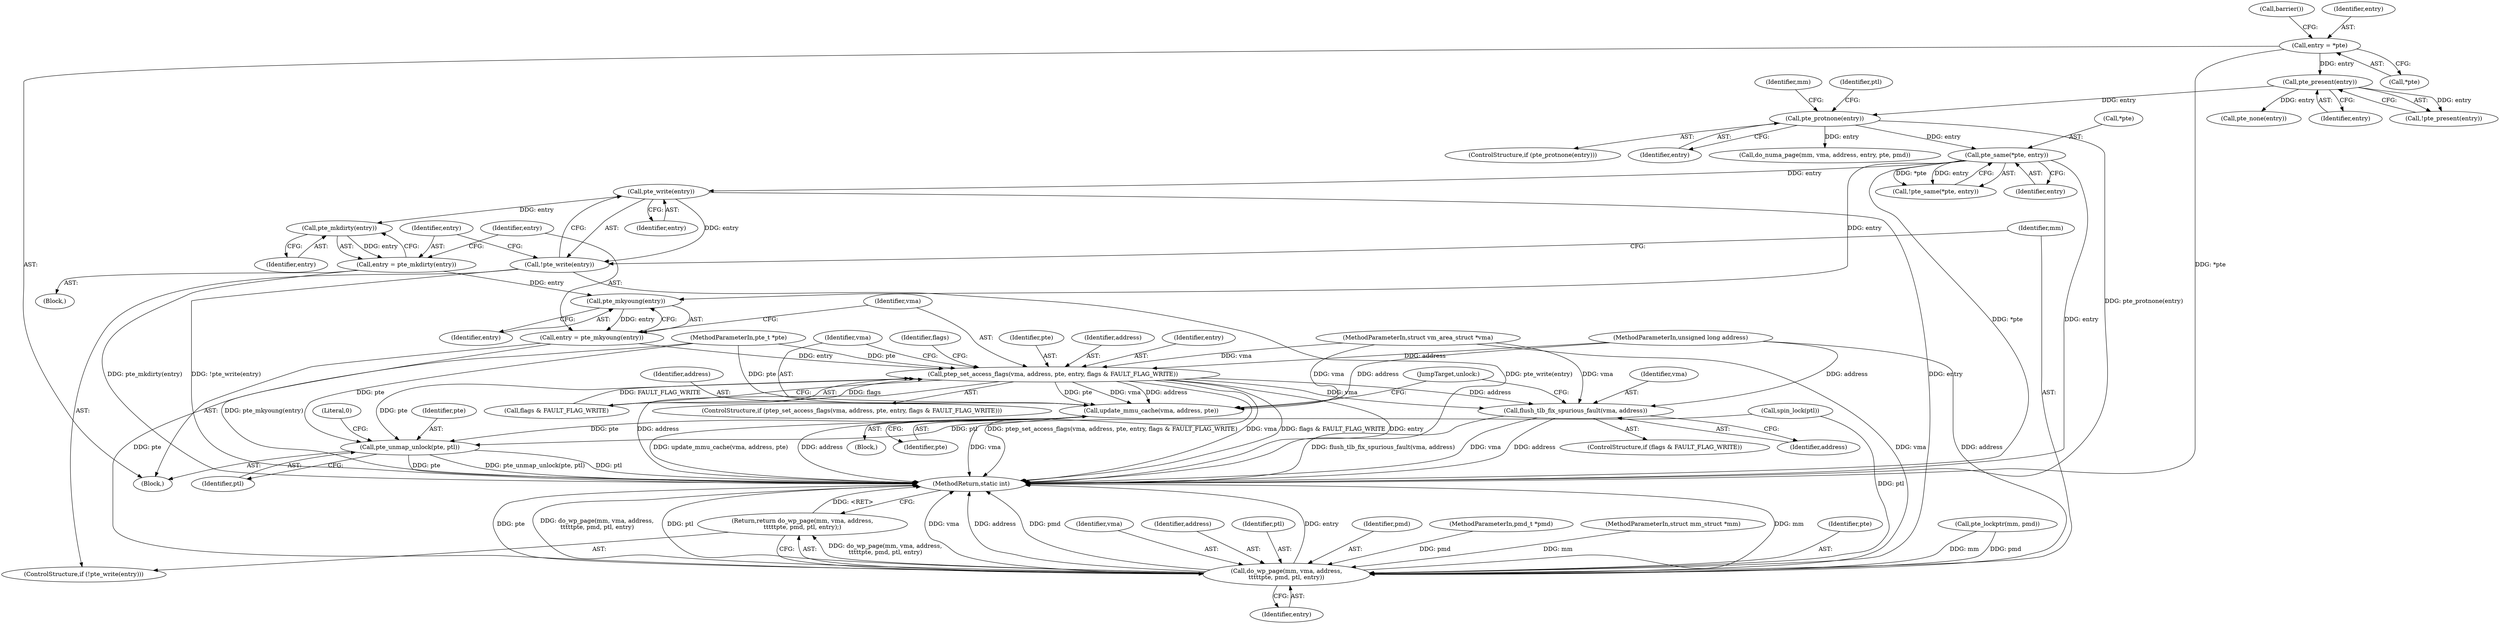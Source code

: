 digraph "0_linux_6b7339f4c31ad69c8e9c0b2859276e22cf72176d_1@API" {
"1000189" [label="(Call,pte_write(entry))"];
"1000177" [label="(Call,pte_same(*pte, entry))"];
"1000157" [label="(Call,pte_protnone(entry))"];
"1000119" [label="(Call,pte_present(entry))"];
"1000112" [label="(Call,entry = *pte)"];
"1000188" [label="(Call,!pte_write(entry))"];
"1000192" [label="(Call,do_wp_page(mm, vma, address,\n\t\t\t\t\tpte, pmd, ptl, entry))"];
"1000191" [label="(Return,return do_wp_page(mm, vma, address,\n\t\t\t\t\tpte, pmd, ptl, entry);)"];
"1000202" [label="(Call,pte_mkdirty(entry))"];
"1000200" [label="(Call,entry = pte_mkdirty(entry))"];
"1000206" [label="(Call,pte_mkyoung(entry))"];
"1000204" [label="(Call,entry = pte_mkyoung(entry))"];
"1000209" [label="(Call,ptep_set_access_flags(vma, address, pte, entry, flags & FAULT_FLAG_WRITE))"];
"1000218" [label="(Call,update_mmu_cache(vma, address, pte))"];
"1000232" [label="(Call,pte_unmap_unlock(pte, ptl))"];
"1000228" [label="(Call,flush_tlb_fix_spurious_fault(vma, address))"];
"1000209" [label="(Call,ptep_set_access_flags(vma, address, pte, entry, flags & FAULT_FLAG_WRITE))"];
"1000224" [label="(ControlStructure,if (flags & FAULT_FLAG_WRITE))"];
"1000116" [label="(Call,barrier())"];
"1000204" [label="(Call,entry = pte_mkyoung(entry))"];
"1000190" [label="(Identifier,entry)"];
"1000161" [label="(Identifier,mm)"];
"1000177" [label="(Call,pte_same(*pte, entry))"];
"1000194" [label="(Identifier,vma)"];
"1000192" [label="(Call,do_wp_page(mm, vma, address,\n\t\t\t\t\tpte, pmd, ptl, entry))"];
"1000226" [label="(Identifier,flags)"];
"1000156" [label="(ControlStructure,if (pte_protnone(entry)))"];
"1000114" [label="(Call,*pte)"];
"1000220" [label="(Identifier,address)"];
"1000168" [label="(Identifier,ptl)"];
"1000218" [label="(Call,update_mmu_cache(vma, address, pte))"];
"1000200" [label="(Call,entry = pte_mkdirty(entry))"];
"1000186" [label="(Block,)"];
"1000118" [label="(Call,!pte_present(entry))"];
"1000123" [label="(Call,pte_none(entry))"];
"1000210" [label="(Identifier,vma)"];
"1000195" [label="(Identifier,address)"];
"1000203" [label="(Identifier,entry)"];
"1000212" [label="(Identifier,pte)"];
"1000119" [label="(Call,pte_present(entry))"];
"1000230" [label="(Identifier,address)"];
"1000191" [label="(Return,return do_wp_page(mm, vma, address,\n\t\t\t\t\tpte, pmd, ptl, entry);)"];
"1000120" [label="(Identifier,entry)"];
"1000198" [label="(Identifier,ptl)"];
"1000105" [label="(MethodParameterIn,unsigned long address)"];
"1000187" [label="(ControlStructure,if (!pte_write(entry)))"];
"1000219" [label="(Identifier,vma)"];
"1000211" [label="(Identifier,address)"];
"1000217" [label="(Block,)"];
"1000234" [label="(Identifier,ptl)"];
"1000214" [label="(Call,flags & FAULT_FLAG_WRITE)"];
"1000157" [label="(Call,pte_protnone(entry))"];
"1000197" [label="(Identifier,pmd)"];
"1000178" [label="(Call,*pte)"];
"1000229" [label="(Identifier,vma)"];
"1000205" [label="(Identifier,entry)"];
"1000207" [label="(Identifier,entry)"];
"1000201" [label="(Identifier,entry)"];
"1000236" [label="(Literal,0)"];
"1000189" [label="(Call,pte_write(entry))"];
"1000176" [label="(Call,!pte_same(*pte, entry))"];
"1000213" [label="(Identifier,entry)"];
"1000233" [label="(Identifier,pte)"];
"1000107" [label="(MethodParameterIn,pmd_t *pmd)"];
"1000103" [label="(MethodParameterIn,struct mm_struct *mm)"];
"1000106" [label="(MethodParameterIn,pte_t *pte)"];
"1000112" [label="(Call,entry = *pte)"];
"1000221" [label="(Identifier,pte)"];
"1000231" [label="(JumpTarget,unlock:)"];
"1000237" [label="(MethodReturn,static int)"];
"1000158" [label="(Identifier,entry)"];
"1000206" [label="(Call,pte_mkyoung(entry))"];
"1000196" [label="(Identifier,pte)"];
"1000180" [label="(Identifier,entry)"];
"1000228" [label="(Call,flush_tlb_fix_spurious_fault(vma, address))"];
"1000113" [label="(Identifier,entry)"];
"1000109" [label="(Block,)"];
"1000232" [label="(Call,pte_unmap_unlock(pte, ptl))"];
"1000188" [label="(Call,!pte_write(entry))"];
"1000172" [label="(Call,spin_lock(ptl))"];
"1000208" [label="(ControlStructure,if (ptep_set_access_flags(vma, address, pte, entry, flags & FAULT_FLAG_WRITE)))"];
"1000160" [label="(Call,do_numa_page(mm, vma, address, entry, pte, pmd))"];
"1000202" [label="(Call,pte_mkdirty(entry))"];
"1000193" [label="(Identifier,mm)"];
"1000104" [label="(MethodParameterIn,struct vm_area_struct *vma)"];
"1000199" [label="(Identifier,entry)"];
"1000169" [label="(Call,pte_lockptr(mm, pmd))"];
"1000189" -> "1000188"  [label="AST: "];
"1000189" -> "1000190"  [label="CFG: "];
"1000190" -> "1000189"  [label="AST: "];
"1000188" -> "1000189"  [label="CFG: "];
"1000189" -> "1000188"  [label="DDG: entry"];
"1000177" -> "1000189"  [label="DDG: entry"];
"1000189" -> "1000192"  [label="DDG: entry"];
"1000189" -> "1000202"  [label="DDG: entry"];
"1000177" -> "1000176"  [label="AST: "];
"1000177" -> "1000180"  [label="CFG: "];
"1000178" -> "1000177"  [label="AST: "];
"1000180" -> "1000177"  [label="AST: "];
"1000176" -> "1000177"  [label="CFG: "];
"1000177" -> "1000237"  [label="DDG: *pte"];
"1000177" -> "1000237"  [label="DDG: entry"];
"1000177" -> "1000176"  [label="DDG: *pte"];
"1000177" -> "1000176"  [label="DDG: entry"];
"1000157" -> "1000177"  [label="DDG: entry"];
"1000177" -> "1000206"  [label="DDG: entry"];
"1000157" -> "1000156"  [label="AST: "];
"1000157" -> "1000158"  [label="CFG: "];
"1000158" -> "1000157"  [label="AST: "];
"1000161" -> "1000157"  [label="CFG: "];
"1000168" -> "1000157"  [label="CFG: "];
"1000157" -> "1000237"  [label="DDG: pte_protnone(entry)"];
"1000119" -> "1000157"  [label="DDG: entry"];
"1000157" -> "1000160"  [label="DDG: entry"];
"1000119" -> "1000118"  [label="AST: "];
"1000119" -> "1000120"  [label="CFG: "];
"1000120" -> "1000119"  [label="AST: "];
"1000118" -> "1000119"  [label="CFG: "];
"1000119" -> "1000118"  [label="DDG: entry"];
"1000112" -> "1000119"  [label="DDG: entry"];
"1000119" -> "1000123"  [label="DDG: entry"];
"1000112" -> "1000109"  [label="AST: "];
"1000112" -> "1000114"  [label="CFG: "];
"1000113" -> "1000112"  [label="AST: "];
"1000114" -> "1000112"  [label="AST: "];
"1000116" -> "1000112"  [label="CFG: "];
"1000112" -> "1000237"  [label="DDG: *pte"];
"1000188" -> "1000187"  [label="AST: "];
"1000193" -> "1000188"  [label="CFG: "];
"1000201" -> "1000188"  [label="CFG: "];
"1000188" -> "1000237"  [label="DDG: !pte_write(entry)"];
"1000188" -> "1000237"  [label="DDG: pte_write(entry)"];
"1000192" -> "1000191"  [label="AST: "];
"1000192" -> "1000199"  [label="CFG: "];
"1000193" -> "1000192"  [label="AST: "];
"1000194" -> "1000192"  [label="AST: "];
"1000195" -> "1000192"  [label="AST: "];
"1000196" -> "1000192"  [label="AST: "];
"1000197" -> "1000192"  [label="AST: "];
"1000198" -> "1000192"  [label="AST: "];
"1000199" -> "1000192"  [label="AST: "];
"1000191" -> "1000192"  [label="CFG: "];
"1000192" -> "1000237"  [label="DDG: vma"];
"1000192" -> "1000237"  [label="DDG: address"];
"1000192" -> "1000237"  [label="DDG: pmd"];
"1000192" -> "1000237"  [label="DDG: entry"];
"1000192" -> "1000237"  [label="DDG: mm"];
"1000192" -> "1000237"  [label="DDG: pte"];
"1000192" -> "1000237"  [label="DDG: do_wp_page(mm, vma, address,\n\t\t\t\t\tpte, pmd, ptl, entry)"];
"1000192" -> "1000237"  [label="DDG: ptl"];
"1000192" -> "1000191"  [label="DDG: do_wp_page(mm, vma, address,\n\t\t\t\t\tpte, pmd, ptl, entry)"];
"1000169" -> "1000192"  [label="DDG: mm"];
"1000169" -> "1000192"  [label="DDG: pmd"];
"1000103" -> "1000192"  [label="DDG: mm"];
"1000104" -> "1000192"  [label="DDG: vma"];
"1000105" -> "1000192"  [label="DDG: address"];
"1000106" -> "1000192"  [label="DDG: pte"];
"1000107" -> "1000192"  [label="DDG: pmd"];
"1000172" -> "1000192"  [label="DDG: ptl"];
"1000191" -> "1000187"  [label="AST: "];
"1000237" -> "1000191"  [label="CFG: "];
"1000191" -> "1000237"  [label="DDG: <RET>"];
"1000202" -> "1000200"  [label="AST: "];
"1000202" -> "1000203"  [label="CFG: "];
"1000203" -> "1000202"  [label="AST: "];
"1000200" -> "1000202"  [label="CFG: "];
"1000202" -> "1000200"  [label="DDG: entry"];
"1000200" -> "1000186"  [label="AST: "];
"1000201" -> "1000200"  [label="AST: "];
"1000205" -> "1000200"  [label="CFG: "];
"1000200" -> "1000237"  [label="DDG: pte_mkdirty(entry)"];
"1000200" -> "1000206"  [label="DDG: entry"];
"1000206" -> "1000204"  [label="AST: "];
"1000206" -> "1000207"  [label="CFG: "];
"1000207" -> "1000206"  [label="AST: "];
"1000204" -> "1000206"  [label="CFG: "];
"1000206" -> "1000204"  [label="DDG: entry"];
"1000204" -> "1000109"  [label="AST: "];
"1000205" -> "1000204"  [label="AST: "];
"1000210" -> "1000204"  [label="CFG: "];
"1000204" -> "1000237"  [label="DDG: pte_mkyoung(entry)"];
"1000204" -> "1000209"  [label="DDG: entry"];
"1000209" -> "1000208"  [label="AST: "];
"1000209" -> "1000214"  [label="CFG: "];
"1000210" -> "1000209"  [label="AST: "];
"1000211" -> "1000209"  [label="AST: "];
"1000212" -> "1000209"  [label="AST: "];
"1000213" -> "1000209"  [label="AST: "];
"1000214" -> "1000209"  [label="AST: "];
"1000219" -> "1000209"  [label="CFG: "];
"1000226" -> "1000209"  [label="CFG: "];
"1000209" -> "1000237"  [label="DDG: ptep_set_access_flags(vma, address, pte, entry, flags & FAULT_FLAG_WRITE)"];
"1000209" -> "1000237"  [label="DDG: vma"];
"1000209" -> "1000237"  [label="DDG: flags & FAULT_FLAG_WRITE"];
"1000209" -> "1000237"  [label="DDG: entry"];
"1000209" -> "1000237"  [label="DDG: address"];
"1000104" -> "1000209"  [label="DDG: vma"];
"1000105" -> "1000209"  [label="DDG: address"];
"1000106" -> "1000209"  [label="DDG: pte"];
"1000214" -> "1000209"  [label="DDG: flags"];
"1000214" -> "1000209"  [label="DDG: FAULT_FLAG_WRITE"];
"1000209" -> "1000218"  [label="DDG: vma"];
"1000209" -> "1000218"  [label="DDG: address"];
"1000209" -> "1000218"  [label="DDG: pte"];
"1000209" -> "1000228"  [label="DDG: vma"];
"1000209" -> "1000228"  [label="DDG: address"];
"1000209" -> "1000232"  [label="DDG: pte"];
"1000218" -> "1000217"  [label="AST: "];
"1000218" -> "1000221"  [label="CFG: "];
"1000219" -> "1000218"  [label="AST: "];
"1000220" -> "1000218"  [label="AST: "];
"1000221" -> "1000218"  [label="AST: "];
"1000231" -> "1000218"  [label="CFG: "];
"1000218" -> "1000237"  [label="DDG: vma"];
"1000218" -> "1000237"  [label="DDG: update_mmu_cache(vma, address, pte)"];
"1000218" -> "1000237"  [label="DDG: address"];
"1000104" -> "1000218"  [label="DDG: vma"];
"1000105" -> "1000218"  [label="DDG: address"];
"1000106" -> "1000218"  [label="DDG: pte"];
"1000218" -> "1000232"  [label="DDG: pte"];
"1000232" -> "1000109"  [label="AST: "];
"1000232" -> "1000234"  [label="CFG: "];
"1000233" -> "1000232"  [label="AST: "];
"1000234" -> "1000232"  [label="AST: "];
"1000236" -> "1000232"  [label="CFG: "];
"1000232" -> "1000237"  [label="DDG: pte"];
"1000232" -> "1000237"  [label="DDG: pte_unmap_unlock(pte, ptl)"];
"1000232" -> "1000237"  [label="DDG: ptl"];
"1000106" -> "1000232"  [label="DDG: pte"];
"1000172" -> "1000232"  [label="DDG: ptl"];
"1000228" -> "1000224"  [label="AST: "];
"1000228" -> "1000230"  [label="CFG: "];
"1000229" -> "1000228"  [label="AST: "];
"1000230" -> "1000228"  [label="AST: "];
"1000231" -> "1000228"  [label="CFG: "];
"1000228" -> "1000237"  [label="DDG: flush_tlb_fix_spurious_fault(vma, address)"];
"1000228" -> "1000237"  [label="DDG: vma"];
"1000228" -> "1000237"  [label="DDG: address"];
"1000104" -> "1000228"  [label="DDG: vma"];
"1000105" -> "1000228"  [label="DDG: address"];
}
